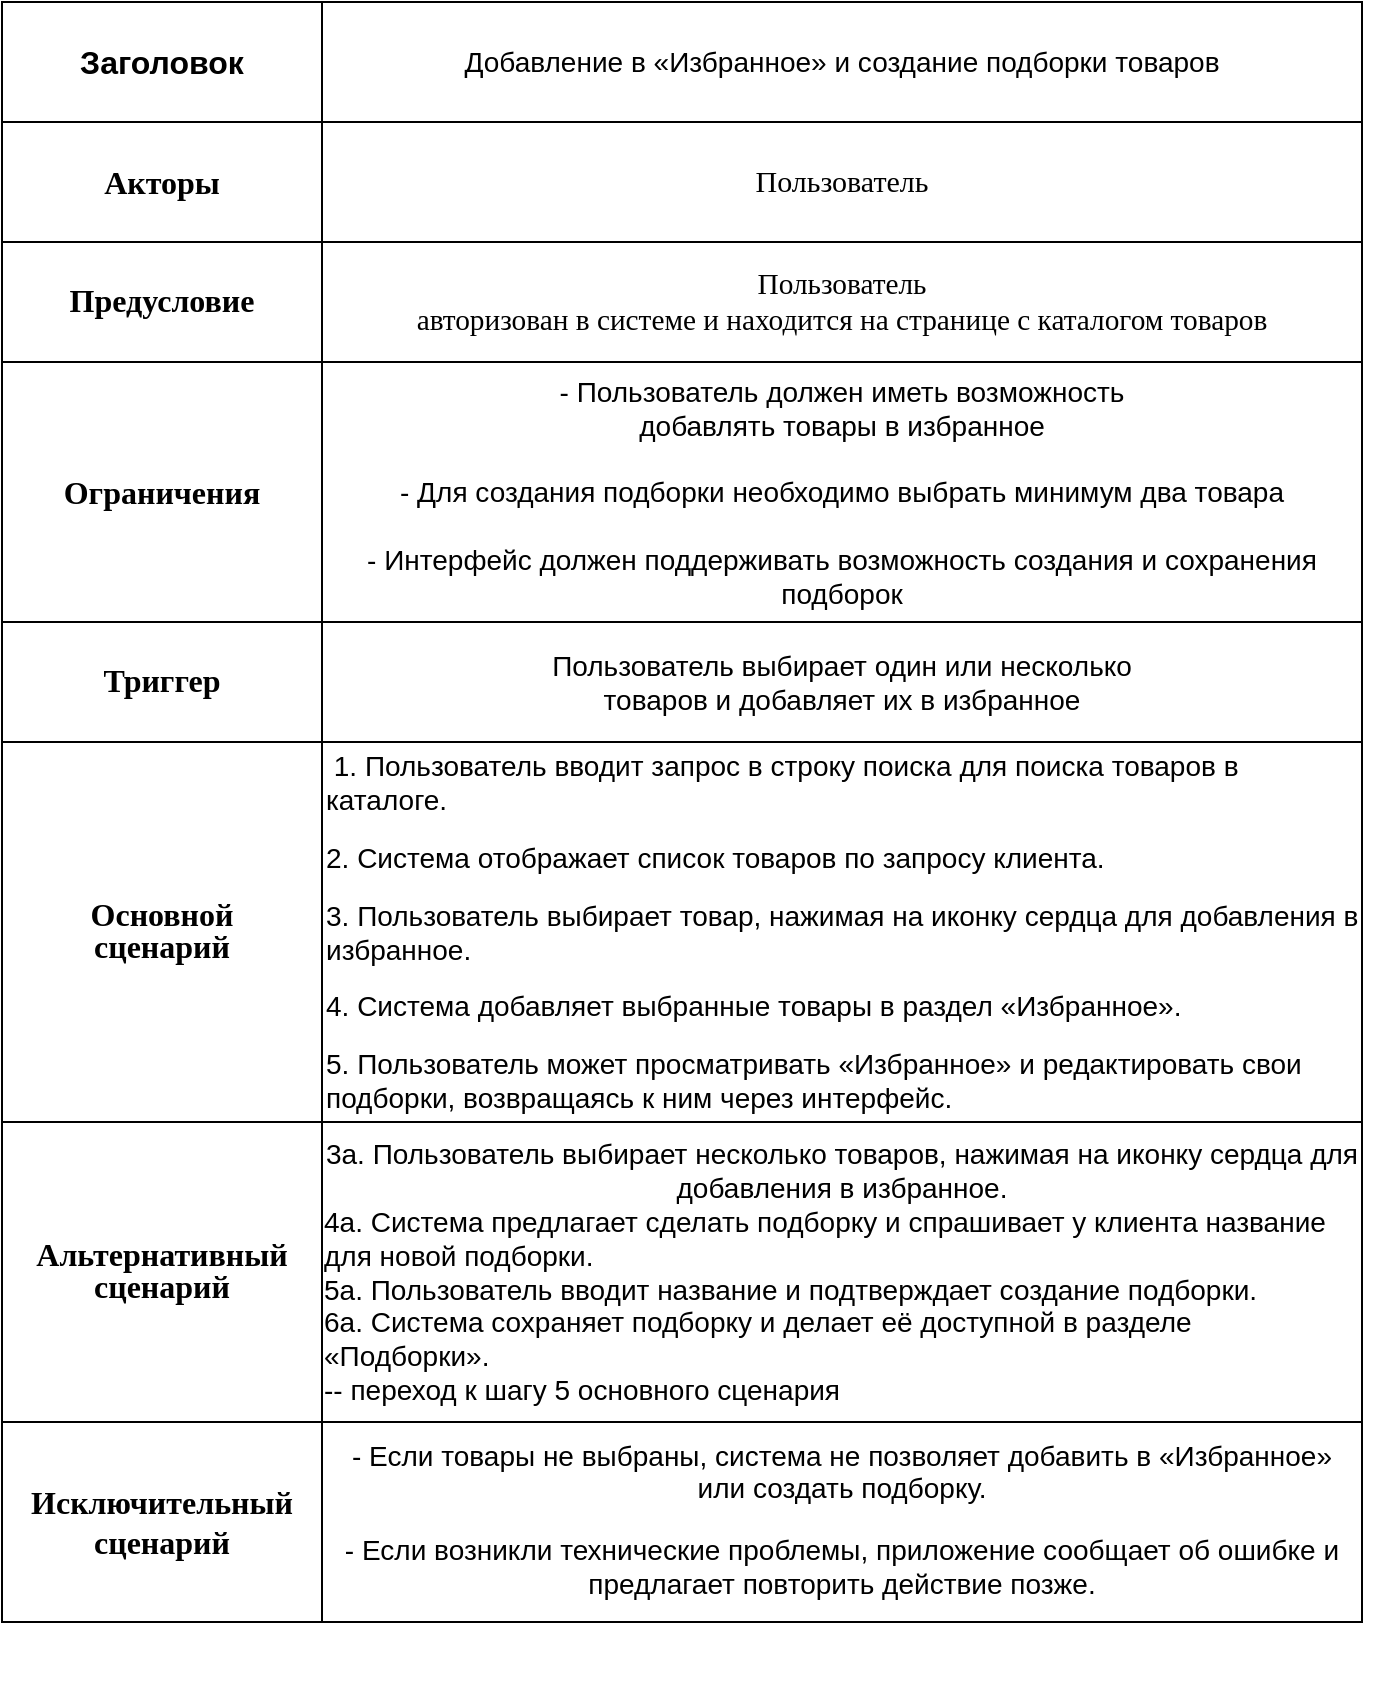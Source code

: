 <mxfile version="24.8.1">
  <diagram name="Страница — 1" id="dy2lkkQt0frxxp9szOi0">
    <mxGraphModel dx="1380" dy="747" grid="1" gridSize="10" guides="1" tooltips="1" connect="1" arrows="1" fold="1" page="1" pageScale="1" pageWidth="827" pageHeight="1169" math="0" shadow="0">
      <root>
        <mxCell id="0" />
        <mxCell id="1" parent="0" />
        <mxCell id="aGB4ZSq93EdSWD5OueNf-1" value="&lt;font style=&quot;font-size: 16px;&quot;&gt;&lt;b&gt;Заголовок&lt;/b&gt;&lt;/font&gt;" style="rounded=0;whiteSpace=wrap;html=1;" vertex="1" parent="1">
          <mxGeometry x="40" y="40" width="160" height="60" as="geometry" />
        </mxCell>
        <mxCell id="aGB4ZSq93EdSWD5OueNf-17" style="edgeStyle=orthogonalEdgeStyle;rounded=0;orthogonalLoop=1;jettySize=auto;html=1;exitX=1;exitY=0.5;exitDx=0;exitDy=0;" edge="1" parent="1" source="aGB4ZSq93EdSWD5OueNf-2">
          <mxGeometry relative="1" as="geometry">
            <mxPoint x="690" y="80" as="targetPoint" />
          </mxGeometry>
        </mxCell>
        <mxCell id="aGB4ZSq93EdSWD5OueNf-2" value="&lt;p style=&quot;font-size: 14px;&quot; class=&quot;MsoNormal&quot;&gt;&lt;span lang=&quot;EN-US&quot;&gt;Добавление в&amp;nbsp;&lt;/span&gt;&lt;span style=&quot;text-align: left; background-color: initial;&quot;&gt;«Избранное»&lt;/span&gt;&lt;span style=&quot;background-color: initial;&quot;&gt;&amp;nbsp;и создание подборки товаров&lt;/span&gt;&lt;/p&gt;" style="rounded=0;whiteSpace=wrap;html=1;" vertex="1" parent="1">
          <mxGeometry x="200" y="40" width="520" height="60" as="geometry" />
        </mxCell>
        <mxCell id="aGB4ZSq93EdSWD5OueNf-3" value="&lt;span style=&quot;font-family: Cambria, serif;&quot; lang=&quot;EN-US&quot;&gt;&lt;b style=&quot;&quot;&gt;&lt;font style=&quot;font-size: 16px;&quot;&gt;Акторы&lt;/font&gt;&lt;/b&gt;&lt;/span&gt;" style="rounded=0;whiteSpace=wrap;html=1;" vertex="1" parent="1">
          <mxGeometry x="40" y="100" width="160" height="60" as="geometry" />
        </mxCell>
        <mxCell id="aGB4ZSq93EdSWD5OueNf-4" value="&lt;p class=&quot;MsoNormal&quot;&gt;&lt;span style=&quot;font-size: 15px; line-height: 115%; font-family: Cambria, serif;&quot; lang=&quot;EN-US&quot;&gt;Пользователь&lt;/span&gt;&lt;br&gt;&lt;/p&gt;" style="rounded=0;whiteSpace=wrap;html=1;" vertex="1" parent="1">
          <mxGeometry x="200" y="100" width="520" height="60" as="geometry" />
        </mxCell>
        <mxCell id="aGB4ZSq93EdSWD5OueNf-5" value="&lt;span style=&quot;line-height: 115%; font-family: Cambria, serif;&quot; lang=&quot;EN-US&quot;&gt;&lt;b style=&quot;&quot;&gt;&lt;font style=&quot;font-size: 16px;&quot;&gt;Предусловие&lt;/font&gt;&lt;/b&gt;&lt;/span&gt;" style="rounded=0;whiteSpace=wrap;html=1;" vertex="1" parent="1">
          <mxGeometry x="40" y="160" width="160" height="60" as="geometry" />
        </mxCell>
        <mxCell id="aGB4ZSq93EdSWD5OueNf-6" value="&lt;span style=&quot;font-family: Cambria, serif;&quot; lang=&quot;EN-US&quot;&gt;&lt;b style=&quot;&quot;&gt;&lt;font style=&quot;font-size: 16px;&quot;&gt;Ограничения&lt;/font&gt;&lt;/b&gt;&lt;/span&gt;" style="rounded=0;whiteSpace=wrap;html=1;" vertex="1" parent="1">
          <mxGeometry x="40" y="220" width="160" height="130" as="geometry" />
        </mxCell>
        <mxCell id="aGB4ZSq93EdSWD5OueNf-7" value="&lt;span style=&quot;line-height: 115%; font-family: Cambria, serif;&quot; lang=&quot;EN-US&quot;&gt;&lt;b style=&quot;&quot;&gt;&lt;font style=&quot;font-size: 16px;&quot;&gt;Триггер&lt;/font&gt;&lt;/b&gt;&lt;/span&gt;" style="rounded=0;whiteSpace=wrap;html=1;" vertex="1" parent="1">
          <mxGeometry x="40" y="350" width="160" height="60" as="geometry" />
        </mxCell>
        <mxCell id="aGB4ZSq93EdSWD5OueNf-8" value="&lt;span style=&quot;line-height: 115%; font-family: Cambria, serif;&quot; lang=&quot;EN-US&quot;&gt;&lt;b style=&quot;&quot;&gt;&lt;font style=&quot;font-size: 16px;&quot;&gt;Основной&lt;br/&gt;сценарий&lt;/font&gt;&lt;/b&gt;&lt;/span&gt;" style="rounded=0;whiteSpace=wrap;html=1;" vertex="1" parent="1">
          <mxGeometry x="40" y="410" width="160" height="190" as="geometry" />
        </mxCell>
        <mxCell id="aGB4ZSq93EdSWD5OueNf-9" value="&lt;span style=&quot;line-height: 115%; font-family: Cambria, serif;&quot; lang=&quot;EN-US&quot;&gt;&lt;b style=&quot;&quot;&gt;&lt;font style=&quot;font-size: 16px;&quot;&gt;Альтернативный&lt;br/&gt;сценарий&lt;/font&gt;&lt;/b&gt;&lt;/span&gt;" style="rounded=0;whiteSpace=wrap;html=1;" vertex="1" parent="1">
          <mxGeometry x="40" y="600" width="160" height="150" as="geometry" />
        </mxCell>
        <mxCell id="aGB4ZSq93EdSWD5OueNf-10" value="&lt;span style=&quot;font-size: 16px; font-family: Cambria, serif;&quot; lang=&quot;EN-US&quot;&gt;&lt;b&gt;Исключительный&lt;br&gt;сценарий&lt;/b&gt;&lt;/span&gt;" style="rounded=0;whiteSpace=wrap;html=1;" vertex="1" parent="1">
          <mxGeometry x="40" y="750" width="160" height="100" as="geometry" />
        </mxCell>
        <mxCell id="aGB4ZSq93EdSWD5OueNf-11" value="&lt;p class=&quot;MsoNormal&quot;&gt;&lt;span style=&quot;font-size:11.0pt;line-height:&lt;br/&gt;115%;font-family:&amp;quot;Cambria&amp;quot;,serif;mso-ascii-theme-font:minor-latin;mso-fareast-font-family:&lt;br/&gt;&amp;quot;MS Mincho&amp;quot;;mso-fareast-theme-font:minor-fareast;mso-hansi-theme-font:minor-latin;&lt;br/&gt;mso-bidi-font-family:&amp;quot;Times New Roman&amp;quot;;mso-bidi-theme-font:minor-bidi;&lt;br/&gt;mso-ansi-language:EN-US;mso-fareast-language:EN-US;mso-bidi-language:AR-SA&quot; lang=&quot;EN-US&quot;&gt;Пользователь&lt;br/&gt;авторизован в системе и находится на странице с каталогом товаров&lt;/span&gt;&lt;br&gt;&lt;/p&gt;" style="rounded=0;whiteSpace=wrap;html=1;" vertex="1" parent="1">
          <mxGeometry x="200" y="160" width="520" height="60" as="geometry" />
        </mxCell>
        <mxCell id="aGB4ZSq93EdSWD5OueNf-12" value="&lt;p style=&quot;font-size: 14px;&quot; class=&quot;MsoNormal&quot;&gt;&lt;span lang=&quot;EN-US&quot;&gt;- Пользователь должен иметь возможность&lt;br&gt;добавлять товары в избранное&lt;br&gt;&lt;br&gt;- Для создания подборки необходимо выбрать минимум два товара&lt;br&gt;&lt;br&gt;- Интерфейс должен поддерживать возможность создания и сохранения подборок&lt;/span&gt;&lt;/p&gt;" style="rounded=0;whiteSpace=wrap;html=1;" vertex="1" parent="1">
          <mxGeometry x="200" y="220" width="520" height="130" as="geometry" />
        </mxCell>
        <mxCell id="aGB4ZSq93EdSWD5OueNf-13" value="&lt;p style=&quot;font-size: 14px;&quot; class=&quot;MsoNormal&quot;&gt;&lt;span lang=&quot;EN-US&quot;&gt;Пользователь выбирает один или несколько&lt;br&gt;товаров и добавляет их в избранное&lt;/span&gt;&lt;/p&gt;" style="rounded=0;whiteSpace=wrap;html=1;" vertex="1" parent="1">
          <mxGeometry x="200" y="350" width="520" height="60" as="geometry" />
        </mxCell>
        <mxCell id="aGB4ZSq93EdSWD5OueNf-14" value="&lt;p class=&quot;MsoNormal&quot;&gt;&lt;span style=&quot;font-size: 14px;&quot;&gt;&amp;nbsp;1. Пользователь вводит запрос в строку поиска для поиска товаров в каталоге.&lt;/span&gt;&lt;/p&gt;&lt;p class=&quot;MsoNormal&quot;&gt;&lt;span style=&quot;font-size: 14px; background-color: initial;&quot;&gt;2. Система отображает список товаров по запросу клиента.&lt;/span&gt;&lt;/p&gt;&lt;p class=&quot;MsoNormal&quot;&gt;&lt;span style=&quot;font-size: 14px;&quot;&gt;3.&amp;nbsp;&lt;/span&gt;&lt;span style=&quot;font-size: 14px;&quot;&gt;Пользователь в&lt;/span&gt;&lt;span style=&quot;font-size: 14px;&quot;&gt;ыбирает товар, нажимая на иконку сердца для добавления в избранное.&lt;/span&gt;&lt;/p&gt;&lt;p class=&quot;MsoNormal&quot;&gt;&lt;span style=&quot;font-size: 14px;&quot;&gt;4. Система добавляет выбранные товары в раздел «Избранное».&lt;/span&gt;&lt;/p&gt;&lt;p class=&quot;MsoNormal&quot;&gt;&lt;span style=&quot;font-size: 14px;&quot;&gt;5. Пользователь может просматривать&amp;nbsp;&lt;/span&gt;&lt;span style=&quot;font-size: 14px; background-color: initial;&quot;&gt;«Избранное»&amp;nbsp;&lt;/span&gt;&lt;span style=&quot;font-size: 14px; background-color: initial;&quot;&gt;и редактировать свои подборки, возвращаясь к ним через интерфейс.&lt;/span&gt;&lt;/p&gt;" style="rounded=0;whiteSpace=wrap;html=1;strokeColor=default;align=left;verticalAlign=middle;fontFamily=Helvetica;fontSize=12;fontColor=default;fillColor=default;" vertex="1" parent="1">
          <mxGeometry x="200" y="410" width="520" height="190" as="geometry" />
        </mxCell>
        <mxCell id="aGB4ZSq93EdSWD5OueNf-15" value="&lt;span style=&quot;text-align: left; font-size: 14px;&quot;&gt;3а. Пользователь в&lt;/span&gt;&lt;span style=&quot;text-align: left; font-size: 14px;&quot;&gt;ыбирает несколько товаров, нажимая на иконку сердца для добавления в избранное.&lt;/span&gt;&lt;div style=&quot;text-align: left;&quot;&gt;&lt;span style=&quot;font-size: 14px;&quot;&gt;4а. Система предлагает сделать подборку и спрашивает у клиента название для новой подборки.&lt;/span&gt;&lt;/div&gt;&lt;div style=&quot;text-align: left;&quot;&gt;&lt;span style=&quot;font-size: 14px;&quot;&gt;5а. Пользователь вводит название и подтверждает создание подборки.&lt;/span&gt;&lt;/div&gt;&lt;div style=&quot;text-align: left;&quot;&gt;&lt;span style=&quot;font-size: 14px;&quot;&gt;6а. Система сохраняет подборку и делает её доступной в разделе «Подборки».&lt;/span&gt;&lt;/div&gt;&lt;div style=&quot;text-align: left;&quot;&gt;&lt;span style=&quot;font-size: 14px;&quot;&gt;-- переход к шагу 5 основного сценария&lt;/span&gt;&lt;/div&gt;" style="rounded=0;whiteSpace=wrap;html=1;" vertex="1" parent="1">
          <mxGeometry x="200" y="600" width="520" height="150" as="geometry" />
        </mxCell>
        <mxCell id="aGB4ZSq93EdSWD5OueNf-18" value="&lt;p style=&quot;font-size: 14px;&quot; class=&quot;MsoNormal&quot;&gt;&lt;span style=&quot;background-color: initial;&quot;&gt;&lt;br&gt;&lt;/span&gt;&lt;/p&gt;&lt;p style=&quot;font-size: 14px;&quot; class=&quot;MsoNormal&quot;&gt;&lt;span style=&quot;background-color: initial;&quot;&gt;- Если товары не выбраны, система не&amp;nbsp;&lt;/span&gt;&lt;span style=&quot;background-color: initial;&quot;&gt;позволяет добавить в&amp;nbsp;&lt;/span&gt;&lt;span style=&quot;text-align: left; background-color: initial;&quot;&gt;«Избранное» или&amp;nbsp;&lt;/span&gt;&lt;span style=&quot;background-color: initial;&quot;&gt;создать подборку.&lt;/span&gt;&lt;/p&gt;&lt;p style=&quot;font-size: 14px;&quot; class=&quot;MsoNormal&quot;&gt;&lt;span style=&quot;background-color: initial;&quot;&gt;- Если возникли технические проблемы, приложение сообщает об ошибке и предлагает повторить действие позже.&lt;/span&gt;&lt;/p&gt;&lt;font style=&quot;font-size: 14px;&quot;&gt;&lt;br&gt;&lt;br&gt;&lt;/font&gt;" style="rounded=0;whiteSpace=wrap;html=1;" vertex="1" parent="1">
          <mxGeometry x="200" y="750" width="520" height="100" as="geometry" />
        </mxCell>
      </root>
    </mxGraphModel>
  </diagram>
</mxfile>

